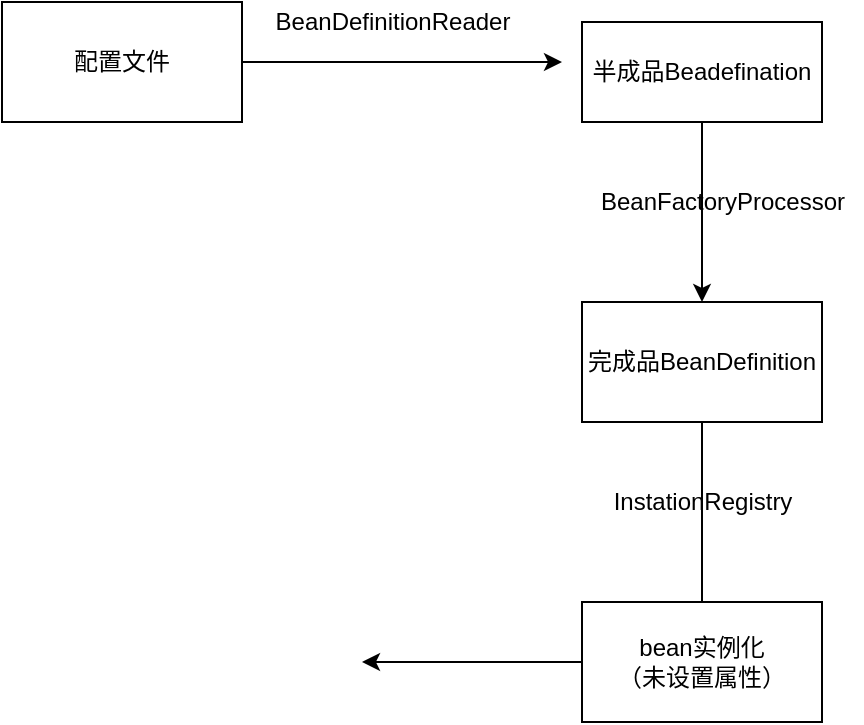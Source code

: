 <mxfile version="14.2.9" type="github"><diagram id="NjRiuVRYRi1vXBtOcq2d" name="Page-1"><mxGraphModel dx="1422" dy="762" grid="1" gridSize="10" guides="1" tooltips="1" connect="1" arrows="1" fold="1" page="1" pageScale="1" pageWidth="827" pageHeight="1169" math="0" shadow="0"><root><mxCell id="0"/><mxCell id="1" parent="0"/><mxCell id="A1P7NuhH-hrrS0ORJX4Q-3" style="edgeStyle=orthogonalEdgeStyle;rounded=0;orthogonalLoop=1;jettySize=auto;html=1;exitX=1;exitY=0.5;exitDx=0;exitDy=0;" edge="1" parent="1" source="A1P7NuhH-hrrS0ORJX4Q-2"><mxGeometry relative="1" as="geometry"><mxPoint x="400" y="180" as="targetPoint"/></mxGeometry></mxCell><mxCell id="A1P7NuhH-hrrS0ORJX4Q-2" value="配置文件&lt;br&gt;" style="rounded=0;whiteSpace=wrap;html=1;" vertex="1" parent="1"><mxGeometry x="120" y="150" width="120" height="60" as="geometry"/></mxCell><mxCell id="A1P7NuhH-hrrS0ORJX4Q-6" style="edgeStyle=orthogonalEdgeStyle;rounded=0;orthogonalLoop=1;jettySize=auto;html=1;" edge="1" parent="1" source="A1P7NuhH-hrrS0ORJX4Q-4"><mxGeometry relative="1" as="geometry"><mxPoint x="470" y="300" as="targetPoint"/></mxGeometry></mxCell><mxCell id="A1P7NuhH-hrrS0ORJX4Q-4" value="半成品Beadefination" style="rounded=0;whiteSpace=wrap;html=1;" vertex="1" parent="1"><mxGeometry x="410" y="160" width="120" height="50" as="geometry"/></mxCell><mxCell id="A1P7NuhH-hrrS0ORJX4Q-5" value="BeanDefinitionReader" style="text;html=1;align=center;verticalAlign=middle;resizable=0;points=[];autosize=1;" vertex="1" parent="1"><mxGeometry x="250" y="150" width="130" height="20" as="geometry"/></mxCell><mxCell id="A1P7NuhH-hrrS0ORJX4Q-9" style="edgeStyle=orthogonalEdgeStyle;rounded=0;orthogonalLoop=1;jettySize=auto;html=1;" edge="1" parent="1" source="A1P7NuhH-hrrS0ORJX4Q-7"><mxGeometry relative="1" as="geometry"><mxPoint x="470" y="460" as="targetPoint"/></mxGeometry></mxCell><mxCell id="A1P7NuhH-hrrS0ORJX4Q-7" value="完成品BeanDefinition" style="rounded=0;whiteSpace=wrap;html=1;" vertex="1" parent="1"><mxGeometry x="410" y="300" width="120" height="60" as="geometry"/></mxCell><mxCell id="A1P7NuhH-hrrS0ORJX4Q-8" value="BeanFactoryProcessor" style="text;html=1;align=center;verticalAlign=middle;resizable=0;points=[];autosize=1;" vertex="1" parent="1"><mxGeometry x="410" y="240" width="140" height="20" as="geometry"/></mxCell><mxCell id="A1P7NuhH-hrrS0ORJX4Q-16" style="edgeStyle=orthogonalEdgeStyle;rounded=0;orthogonalLoop=1;jettySize=auto;html=1;" edge="1" parent="1" source="A1P7NuhH-hrrS0ORJX4Q-10"><mxGeometry relative="1" as="geometry"><mxPoint x="300" y="480" as="targetPoint"/></mxGeometry></mxCell><mxCell id="A1P7NuhH-hrrS0ORJX4Q-10" value="bean实例化&lt;br&gt;（未设置属性）" style="whiteSpace=wrap;html=1;" vertex="1" parent="1"><mxGeometry x="410" y="450" width="120" height="60" as="geometry"/></mxCell><mxCell id="A1P7NuhH-hrrS0ORJX4Q-11" value="InstationRegistry" style="text;html=1;align=center;verticalAlign=middle;resizable=0;points=[];autosize=1;" vertex="1" parent="1"><mxGeometry x="420" y="390" width="100" height="20" as="geometry"/></mxCell></root></mxGraphModel></diagram></mxfile>